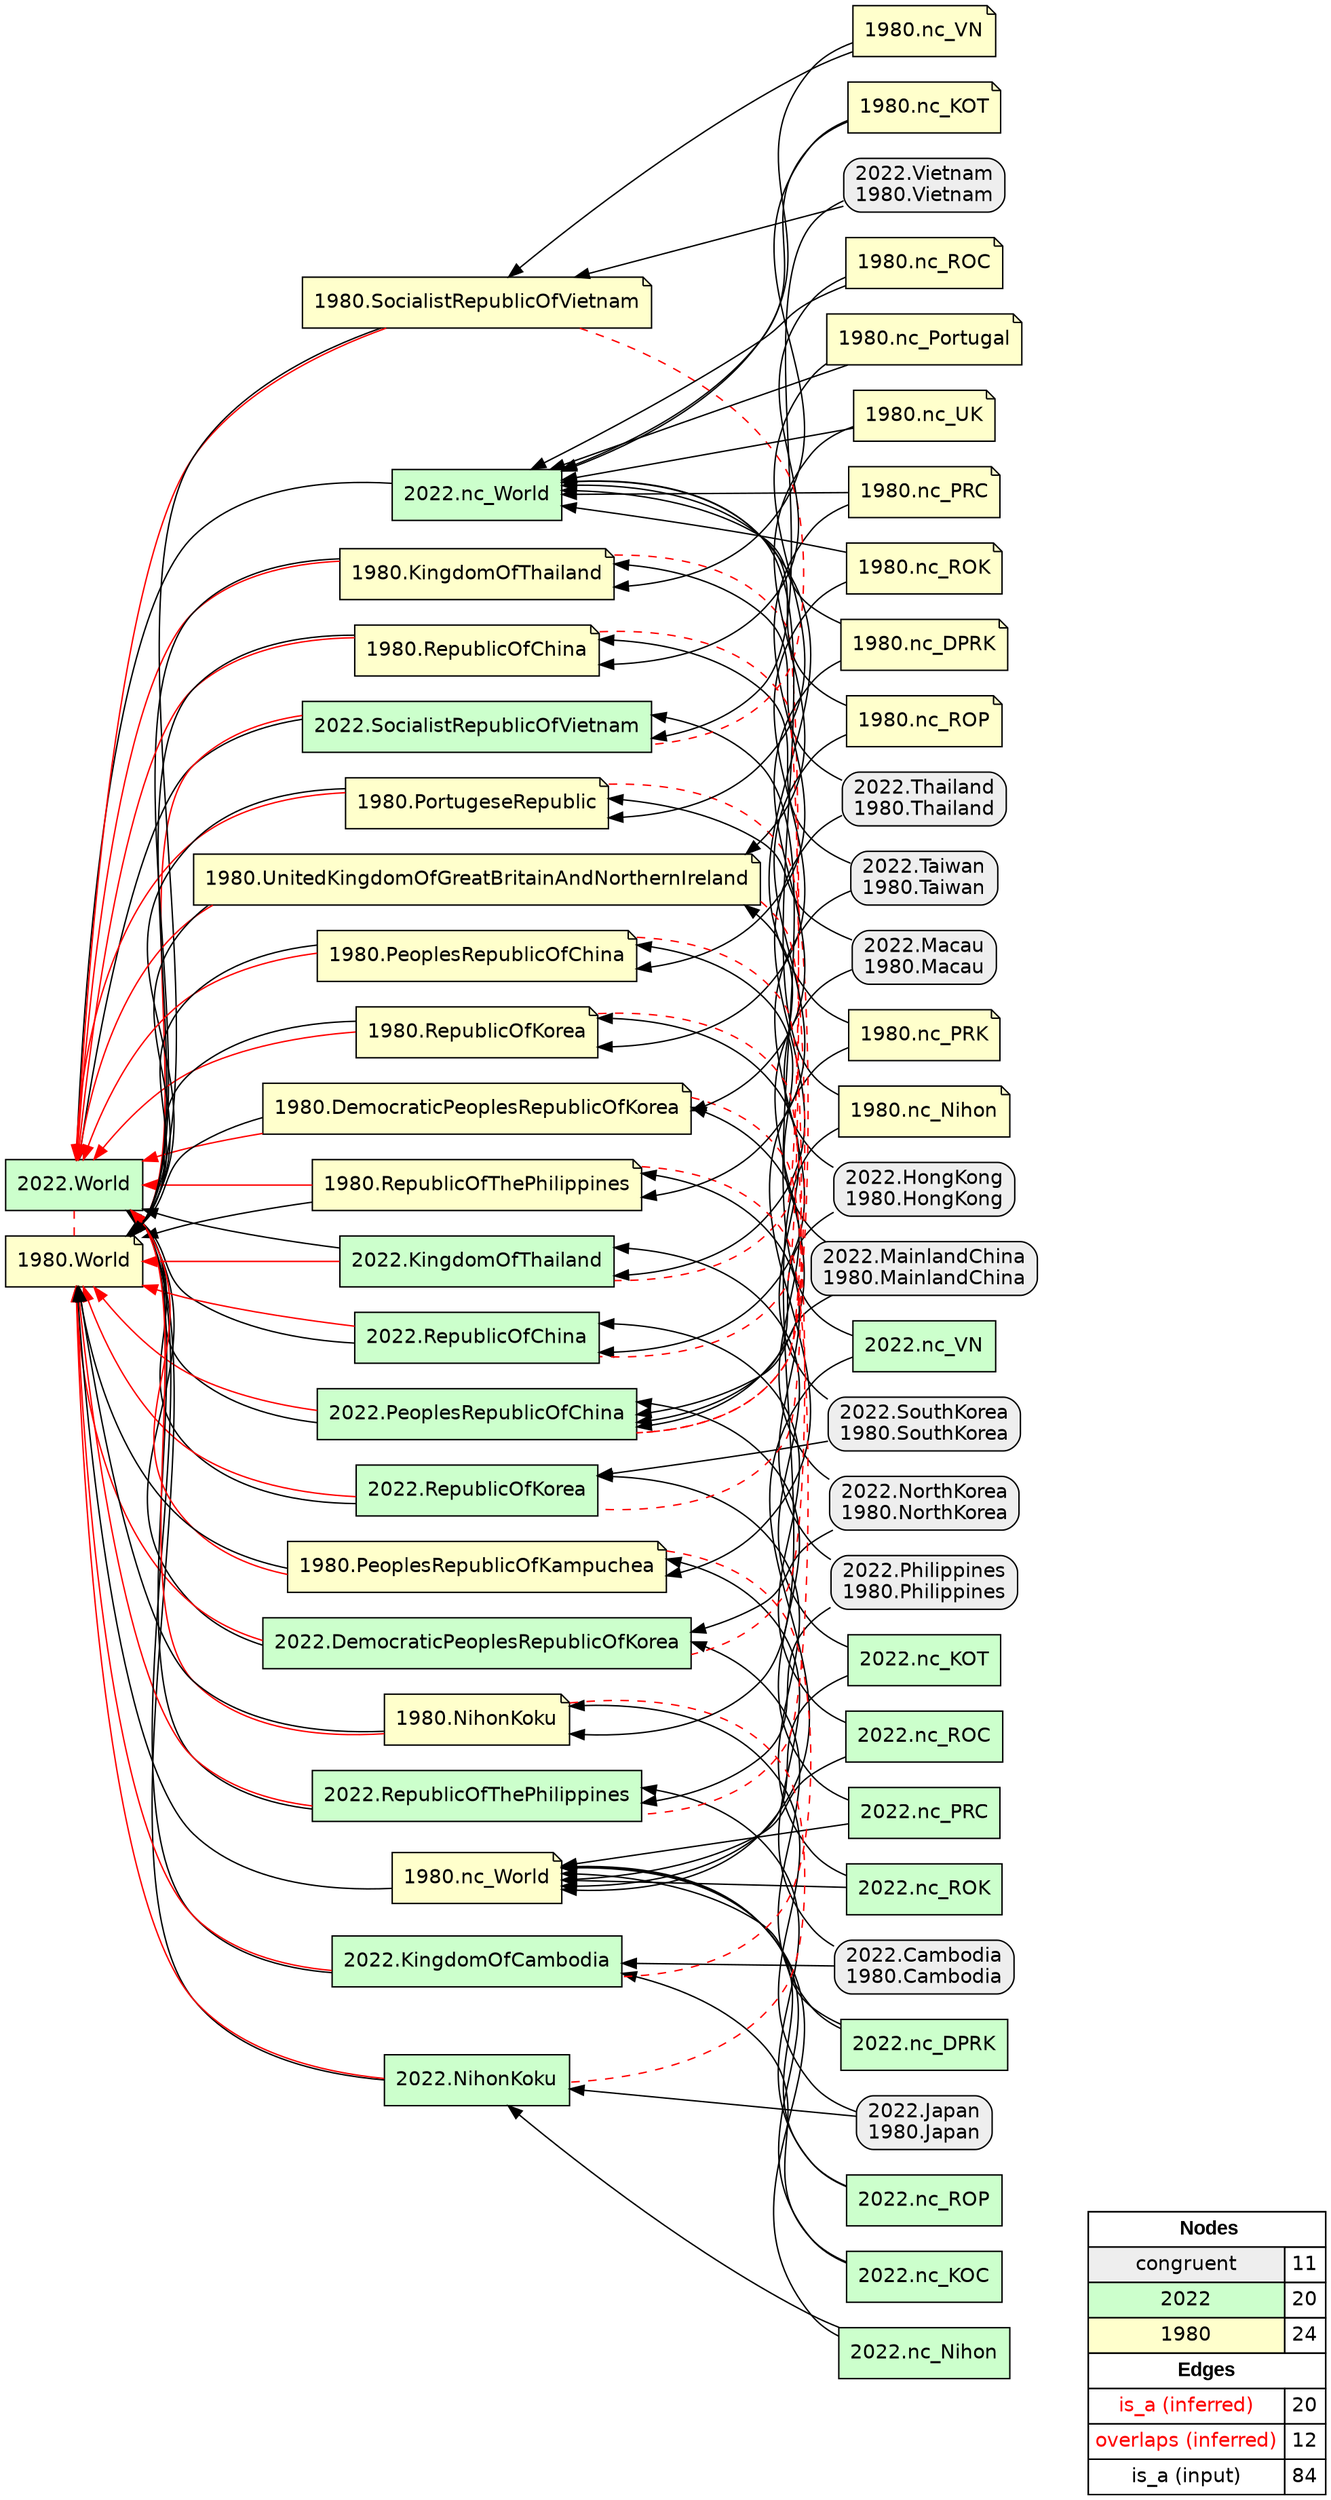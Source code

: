 digraph{
rankdir=RL
node[shape=box style="filled,rounded" fillcolor="#EEEEEE" fontname="helvetica"] 
"2022.Philippines\n1980.Philippines"
"2022.SouthKorea\n1980.SouthKorea"
"2022.Macau\n1980.Macau"
"2022.HongKong\n1980.HongKong"
"2022.Vietnam\n1980.Vietnam"
"2022.Japan\n1980.Japan"
"2022.Cambodia\n1980.Cambodia"
"2022.NorthKorea\n1980.NorthKorea"
"2022.MainlandChina\n1980.MainlandChina"
"2022.Thailand\n1980.Thailand"
"2022.Taiwan\n1980.Taiwan"
node[shape=box style=filled fillcolor="#CCFFCC" fontname="helvetica"] 
"2022.nc_VN"
"2022.SocialistRepublicOfVietnam"
"2022.RepublicOfKorea"
"2022.DemocraticPeoplesRepublicOfKorea"
"2022.nc_World"
"2022.PeoplesRepublicOfChina"
"2022.nc_ROC"
"2022.RepublicOfChina"
"2022.NihonKoku"
"2022.RepublicOfThePhilippines"
"2022.nc_Nihon"
"2022.nc_DPRK"
"2022.World"
"2022.KingdomOfThailand"
"2022.nc_PRC"
"2022.nc_ROK"
"2022.nc_KOC"
"2022.nc_KOT"
"2022.nc_ROP"
"2022.KingdomOfCambodia"
node[shape=note style=filled fillcolor="#FFFFCC" fontname="helvetica"] 
"1980.KingdomOfThailand"
"1980.nc_PRC"
"1980.nc_PRK"
"1980.RepublicOfKorea"
"1980.RepublicOfThePhilippines"
"1980.nc_KOT"
"1980.NihonKoku"
"1980.PeoplesRepublicOfKampuchea"
"1980.nc_Nihon"
"1980.nc_World"
"1980.DemocraticPeoplesRepublicOfKorea"
"1980.SocialistRepublicOfVietnam"
"1980.PortugeseRepublic"
"1980.nc_VN"
"1980.nc_ROK"
"1980.UnitedKingdomOfGreatBritainAndNorthernIreland"
"1980.nc_ROC"
"1980.nc_UK"
"1980.RepublicOfChina"
"1980.nc_Portugal"
"1980.nc_ROP"
"1980.nc_DPRK"
"1980.PeoplesRepublicOfChina"
"1980.World"
edge[arrowhead=normal style=solid color="#FF0000" constraint=true penwidth=1]
"1980.RepublicOfThePhilippines" -> "2022.World"
"2022.DemocraticPeoplesRepublicOfKorea" -> "1980.World"
"1980.PeoplesRepublicOfKampuchea" -> "2022.World"
"1980.RepublicOfChina" -> "2022.World"
"2022.RepublicOfThePhilippines" -> "1980.World"
"1980.UnitedKingdomOfGreatBritainAndNorthernIreland" -> "2022.World"
"2022.RepublicOfChina" -> "1980.World"
"1980.SocialistRepublicOfVietnam" -> "2022.World"
"1980.NihonKoku" -> "2022.World"
"2022.KingdomOfThailand" -> "1980.World"
"2022.SocialistRepublicOfVietnam" -> "1980.World"
"2022.KingdomOfCambodia" -> "1980.World"
"1980.PeoplesRepublicOfChina" -> "2022.World"
"1980.RepublicOfKorea" -> "2022.World"
"1980.DemocraticPeoplesRepublicOfKorea" -> "2022.World"
"2022.NihonKoku" -> "1980.World"
"1980.KingdomOfThailand" -> "2022.World"
"1980.PortugeseRepublic" -> "2022.World"
"2022.PeoplesRepublicOfChina" -> "1980.World"
"2022.RepublicOfKorea" -> "1980.World"
edge[arrowhead=none style=dashed color="#FF0000" constraint=false penwidth=1]
"1980.KingdomOfThailand" -> "2022.KingdomOfThailand"
"1980.RepublicOfThePhilippines" -> "2022.RepublicOfThePhilippines"
"1980.RepublicOfChina" -> "2022.RepublicOfChina"
"1980.PeoplesRepublicOfChina" -> "2022.PeoplesRepublicOfChina"
"1980.World" -> "2022.World"
"1980.RepublicOfKorea" -> "2022.RepublicOfKorea"
"1980.SocialistRepublicOfVietnam" -> "2022.SocialistRepublicOfVietnam"
"1980.DemocraticPeoplesRepublicOfKorea" -> "2022.DemocraticPeoplesRepublicOfKorea"
"1980.NihonKoku" -> "2022.NihonKoku"
"1980.PortugeseRepublic" -> "2022.PeoplesRepublicOfChina"
"1980.UnitedKingdomOfGreatBritainAndNorthernIreland" -> "2022.PeoplesRepublicOfChina"
"1980.PeoplesRepublicOfKampuchea" -> "2022.KingdomOfCambodia"
edge[arrowhead=normal style=dotted color="#000000" constraint=true penwidth=1]
edge[arrowhead=normal style=solid color="#000000" constraint=true penwidth=1]
"1980.nc_DPRK" -> "2022.nc_World"
"2022.nc_ROC" -> "2022.RepublicOfChina"
"2022.nc_DPRK" -> "2022.DemocraticPeoplesRepublicOfKorea"
"1980.nc_World" -> "1980.World"
"2022.Macau\n1980.Macau" -> "2022.PeoplesRepublicOfChina"
"2022.RepublicOfKorea" -> "2022.World"
"1980.nc_UK" -> "1980.UnitedKingdomOfGreatBritainAndNorthernIreland"
"2022.nc_KOC" -> "1980.nc_World"
"1980.nc_DPRK" -> "1980.DemocraticPeoplesRepublicOfKorea"
"2022.NorthKorea\n1980.NorthKorea" -> "2022.DemocraticPeoplesRepublicOfKorea"
"1980.RepublicOfChina" -> "1980.World"
"1980.nc_PRC" -> "2022.nc_World"
"1980.nc_ROK" -> "2022.nc_World"
"2022.nc_ROC" -> "1980.nc_World"
"2022.nc_ROK" -> "2022.RepublicOfKorea"
"1980.RepublicOfThePhilippines" -> "1980.World"
"1980.SocialistRepublicOfVietnam" -> "1980.World"
"1980.DemocraticPeoplesRepublicOfKorea" -> "1980.World"
"2022.nc_Nihon" -> "2022.NihonKoku"
"2022.RepublicOfChina" -> "2022.World"
"2022.nc_VN" -> "2022.SocialistRepublicOfVietnam"
"2022.SocialistRepublicOfVietnam" -> "2022.World"
"2022.nc_KOT" -> "2022.KingdomOfThailand"
"2022.NorthKorea\n1980.NorthKorea" -> "1980.DemocraticPeoplesRepublicOfKorea"
"1980.nc_PRK" -> "2022.nc_World"
"2022.Taiwan\n1980.Taiwan" -> "1980.RepublicOfChina"
"1980.nc_KOT" -> "2022.nc_World"
"2022.KingdomOfCambodia" -> "2022.World"
"2022.Philippines\n1980.Philippines" -> "1980.RepublicOfThePhilippines"
"2022.Philippines\n1980.Philippines" -> "2022.RepublicOfThePhilippines"
"1980.nc_Nihon" -> "2022.nc_World"
"1980.nc_ROP" -> "1980.RepublicOfThePhilippines"
"2022.nc_Nihon" -> "1980.nc_World"
"2022.Japan\n1980.Japan" -> "2022.NihonKoku"
"2022.nc_VN" -> "1980.nc_World"
"1980.nc_KOT" -> "1980.KingdomOfThailand"
"1980.nc_ROK" -> "1980.RepublicOfKorea"
"2022.HongKong\n1980.HongKong" -> "2022.PeoplesRepublicOfChina"
"1980.RepublicOfKorea" -> "1980.World"
"2022.DemocraticPeoplesRepublicOfKorea" -> "2022.World"
"1980.KingdomOfThailand" -> "1980.World"
"1980.nc_PRC" -> "1980.PeoplesRepublicOfChina"
"1980.nc_Portugal" -> "1980.PortugeseRepublic"
"2022.NihonKoku" -> "2022.World"
"2022.KingdomOfThailand" -> "2022.World"
"2022.Taiwan\n1980.Taiwan" -> "2022.RepublicOfChina"
"2022.nc_ROP" -> "2022.RepublicOfThePhilippines"
"2022.Vietnam\n1980.Vietnam" -> "2022.SocialistRepublicOfVietnam"
"2022.SouthKorea\n1980.SouthKorea" -> "2022.RepublicOfKorea"
"1980.PeoplesRepublicOfChina" -> "1980.World"
"1980.nc_ROC" -> "1980.RepublicOfChina"
"1980.nc_Portugal" -> "2022.nc_World"
"1980.nc_VN" -> "2022.nc_World"
"2022.Cambodia\n1980.Cambodia" -> "2022.KingdomOfCambodia"
"2022.nc_PRC" -> "1980.nc_World"
"1980.nc_Nihon" -> "1980.NihonKoku"
"2022.nc_World" -> "2022.World"
"1980.PortugeseRepublic" -> "1980.World"
"2022.RepublicOfThePhilippines" -> "2022.World"
"1980.UnitedKingdomOfGreatBritainAndNorthernIreland" -> "1980.World"
"1980.nc_PRK" -> "1980.PeoplesRepublicOfKampuchea"
"2022.nc_ROK" -> "1980.nc_World"
"2022.nc_DPRK" -> "1980.nc_World"
"1980.nc_VN" -> "1980.SocialistRepublicOfVietnam"
"2022.Cambodia\n1980.Cambodia" -> "1980.PeoplesRepublicOfKampuchea"
"2022.PeoplesRepublicOfChina" -> "2022.World"
"1980.nc_ROP" -> "2022.nc_World"
"2022.Thailand\n1980.Thailand" -> "2022.KingdomOfThailand"
"1980.PeoplesRepublicOfKampuchea" -> "1980.World"
"1980.NihonKoku" -> "1980.World"
"2022.Japan\n1980.Japan" -> "1980.NihonKoku"
"2022.HongKong\n1980.HongKong" -> "1980.UnitedKingdomOfGreatBritainAndNorthernIreland"
"2022.MainlandChina\n1980.MainlandChina" -> "2022.PeoplesRepublicOfChina"
"2022.MainlandChina\n1980.MainlandChina" -> "1980.PeoplesRepublicOfChina"
"1980.nc_UK" -> "2022.nc_World"
"2022.Macau\n1980.Macau" -> "1980.PortugeseRepublic"
"2022.nc_ROP" -> "1980.nc_World"
"2022.SouthKorea\n1980.SouthKorea" -> "1980.RepublicOfKorea"
"2022.nc_KOC" -> "2022.KingdomOfCambodia"
"2022.nc_KOT" -> "1980.nc_World"
"2022.Vietnam\n1980.Vietnam" -> "1980.SocialistRepublicOfVietnam"
"1980.nc_ROC" -> "2022.nc_World"
"2022.nc_PRC" -> "2022.PeoplesRepublicOfChina"
"2022.Thailand\n1980.Thailand" -> "1980.KingdomOfThailand"
node[shape=box] 
{rank=source Legend [fillcolor= white margin=0 label=< 
 <TABLE BORDER="0" CELLBORDER="1" CELLSPACING="0" CELLPADDING="4"> 
<TR> <TD COLSPAN="2"><font face="Arial Black"> Nodes</font></TD> </TR> 
<TR> 
 <TD bgcolor="#EEEEEE" fontname="helvetica">congruent</TD> 
 <TD>11</TD> 
 </TR> 
<TR> 
 <TD bgcolor="#CCFFCC" fontname="helvetica">2022</TD> 
 <TD>20</TD> 
 </TR> 
<TR> 
 <TD bgcolor="#FFFFCC" fontname="helvetica">1980</TD> 
 <TD>24</TD> 
 </TR> 
<TR> <TD COLSPAN="2"><font face = "Arial Black"> Edges </font></TD> </TR> 
<TR> 
 <TD><font color ="#FF0000">is_a (inferred)</font></TD><TD>20</TD>
</TR>
<TR> 
 <TD><font color ="#FF0000">overlaps (inferred)</font></TD><TD>12</TD>
</TR>
<TR> 
 <TD><font color ="#000000">is_a (input)</font></TD><TD>84</TD>
</TR>
</TABLE> 
 >] } 
}